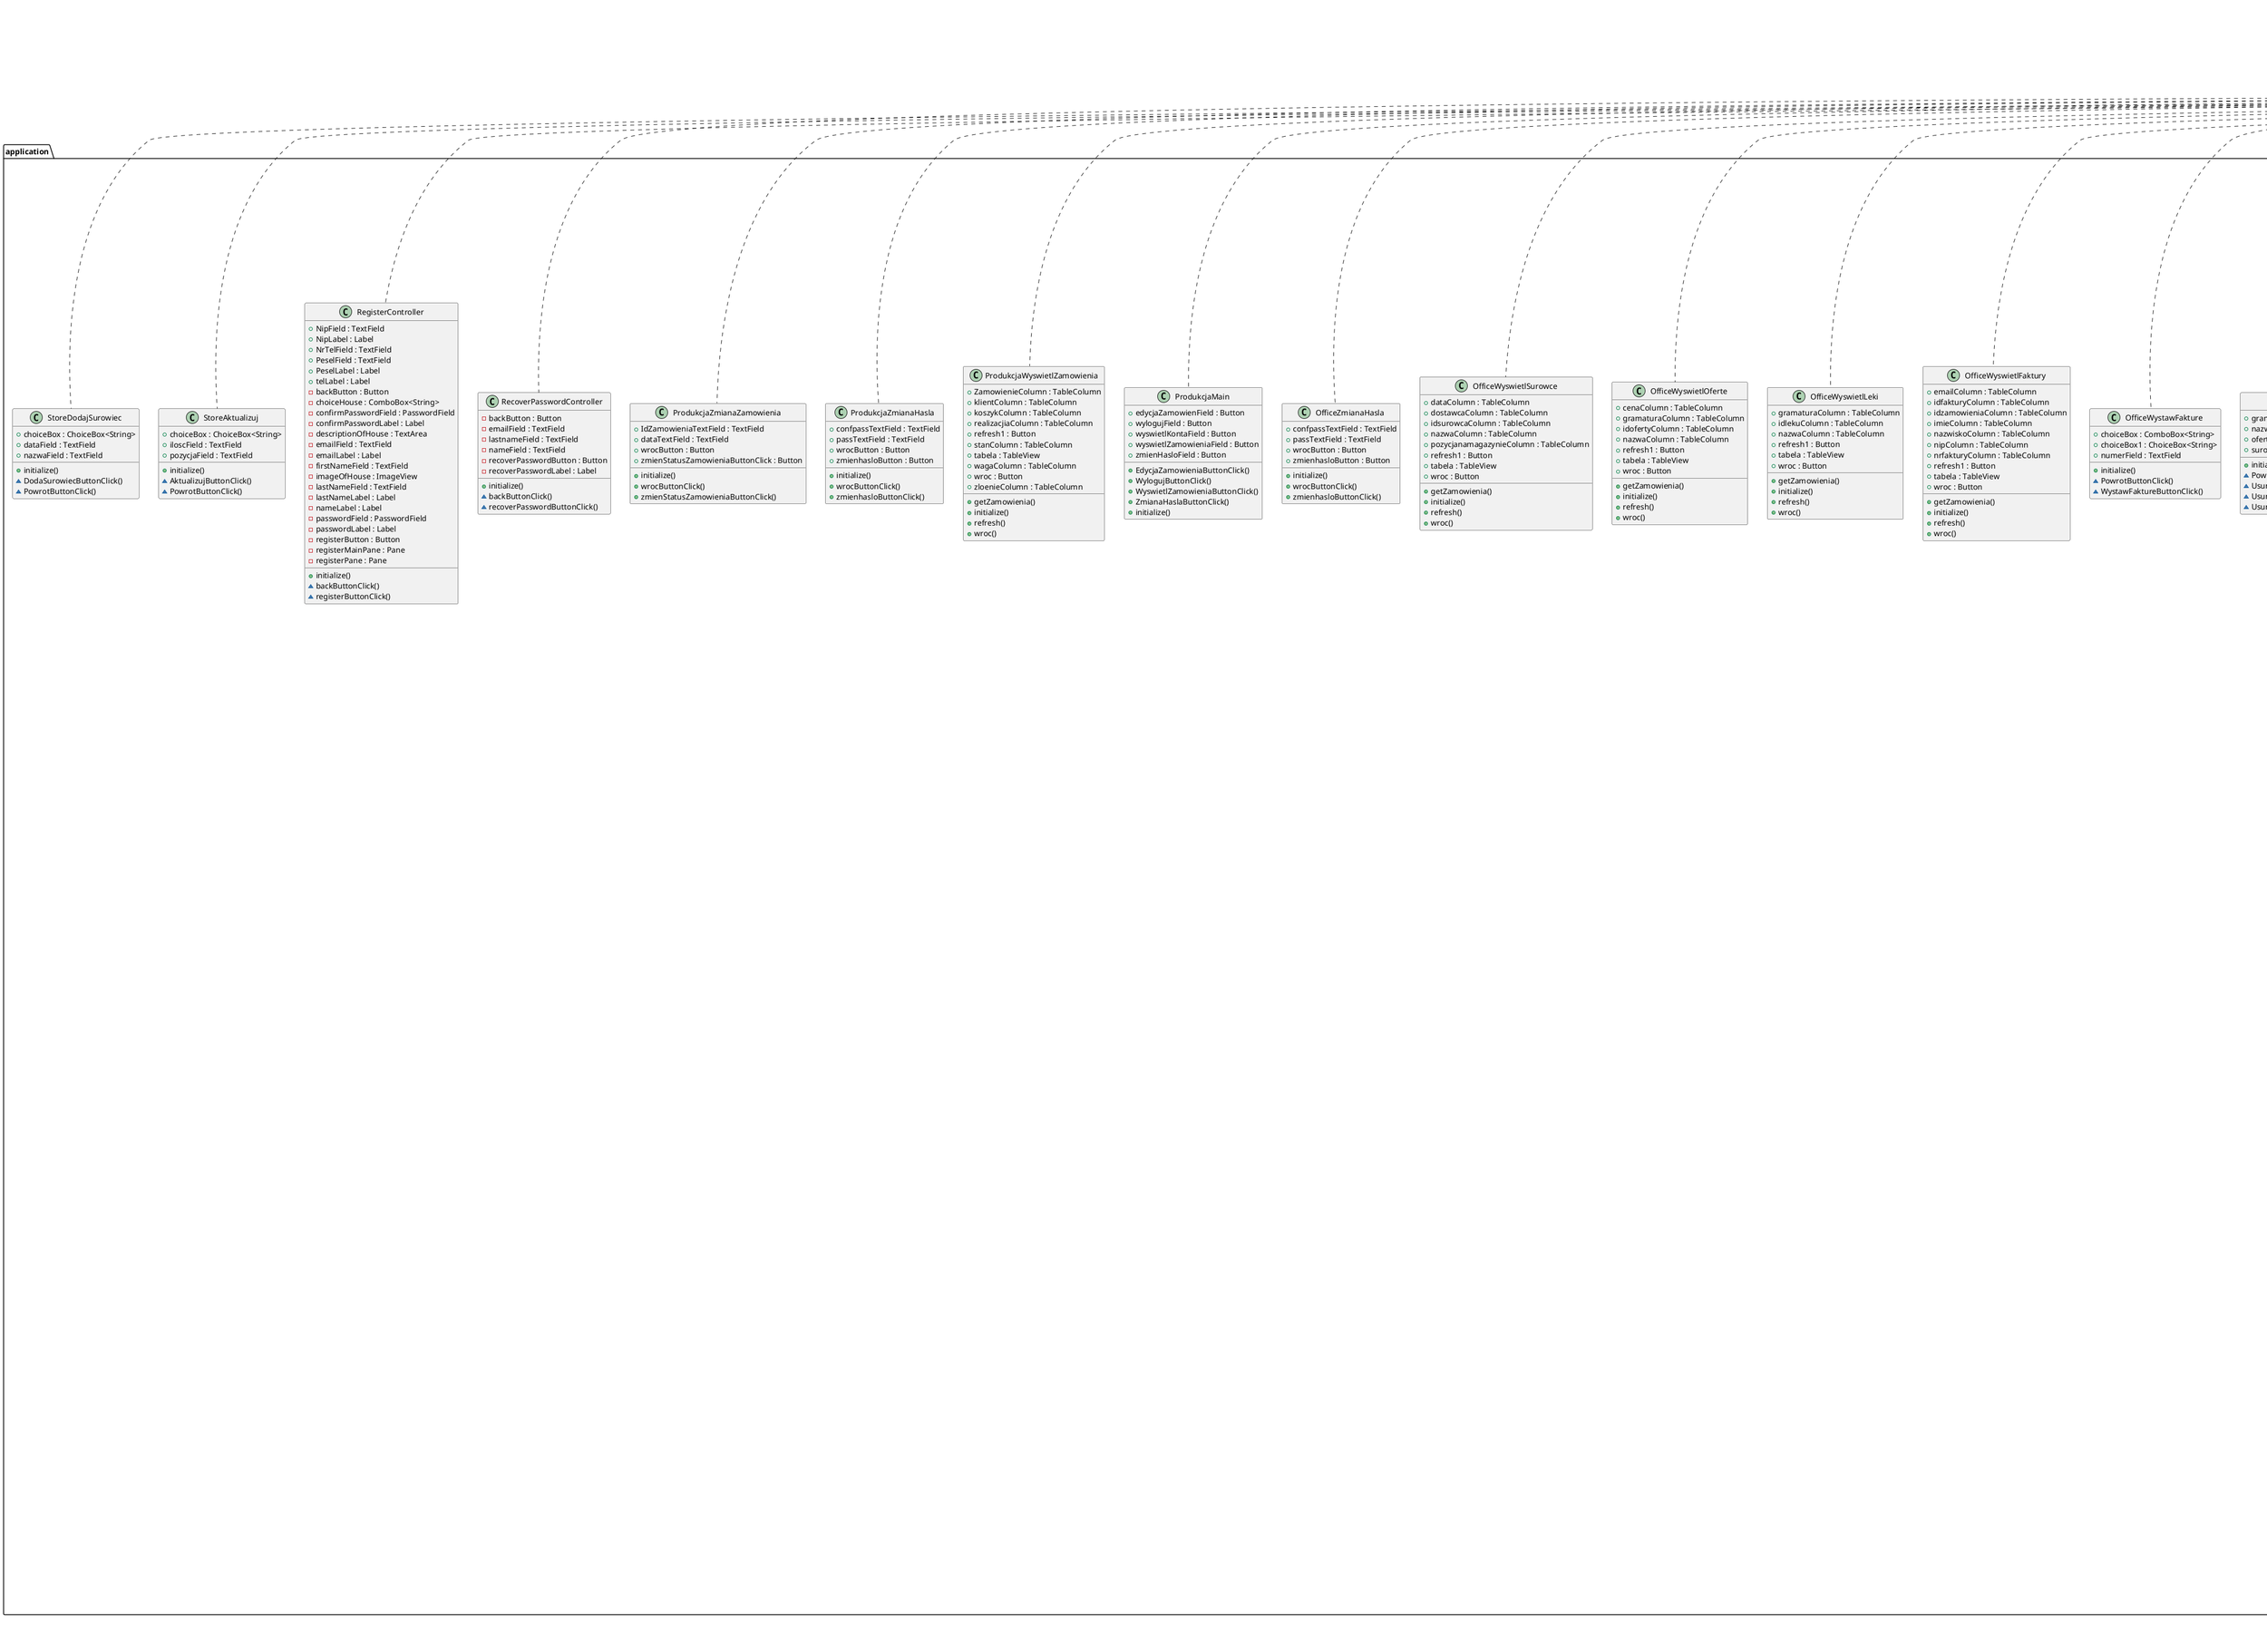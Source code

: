 @startuml

title __APPLICATION's Class Diagram__\n

  namespace application {
    class application.AdminAnulujZamowienia {
        + textField : TextField
        + usunButton : Button
        + wrocButton : Button
        + initialize()
        + usunButtonClick()
        + wrocButtonClick()
    }
  }
  

  namespace application {
    class application.AdminDodajDostawce {
        + adressTextField : TextField
        + countryTextField : TextField
        + dodajButton : Button
        + nameTextField : TextField
        + nipTextField : TextField
        + wrocButton : Button
        + dodajButtonClick()
        + initialize()
        + wrocButtonClick()
    }
  }
  

  namespace application {
    class application.AdminDodajPracownika {
        + dodajButton : Button
        + emailTextField : TextField
        + hasloTextField : TextField
        + nameTextField : TextField
        + nazwiskoTextField : TextField
        + numerTextField : TextField
        + peselTextField : TextField
        + stanowiskoTextField : TextField
        + wrocButton : Button
        + wynagrodzenieTextField : TextField
        + dodajButtonClick()
        + initialize()
        + wrocButtonClick()
    }
  }
  

  namespace application {
    class application.AdminMain {
        + anulujZamowieniaField : Button
        + dodajDostawceField : Button
        + dodajPracownikaField : Button
        + edycjaZamowienField : Button
        + odblokujKontoField : Button
        + szczegolyZamowienia : Button
        + usunDostawceField : Button
        + usunPracownikaField : Button
        + wylogujField : Button
        + wyswietlDostawcowField : Button
        + wyswietlKlientowButton : Button
        + wyswietlKontaField : Button
        + wyswietlLabel : Label
        + wyswietlPracownikowField : Button
        + wyswietlZamowieniaField : Button
        + zablokujKontoField : Button
        + zmianaWyplatyField : Button
        + zmienHasloField : Button
        + AnulujZamowieniaButtonClick()
        + DodajDostawceClick()
        + DodajPracownikaButtonClick()
        + EdycjaZamowieniaButtonClick()
        + OdblokujKontaButtonClick()
        + UsunDostawceButtonClick()
        + UsunPracownikaClick()
        + WylogujButtonClick()
        + WyswietlDostawceButtonClick()
        + WyswietlPracownikaButtonClick()
        + WyswietlZamowieniaButtonClick()
        + ZablokujKontaButtonClick()
        + ZmianaHaslaButtonClick()
        + ZmianaWyplatyPracownikaButtonClick()
        + initialize()
        + szczegolyZamowieniaClick()
        + wyswietlKlientowButtonClick()
        ~ WyswietlKontaButtonClick()
    }
  }
  

  namespace application {
    class application.AdminSzczegolyZamowienia {
        + ZamowienieColumn : TableColumn
        + buttonZatwierdz : Button
        + columnGramatura : TableColumn
        + columnIlosc : TableColumn
        + columnKoszt : TableColumn
        + columnNazwa : TableColumn
        + idzamowieniaField : TextField
        + klientColumn : TableColumn
        + realizacjiaColumn : TableColumn
        + stanColumn : TableColumn
        + tabela : TableView
        + wagaColumn : TableColumn
        + wroc : Button
        + zloenieColumn : TableColumn
        + buttonZatwierdzClick()
        + getZamowienie()
        + initialize()
        + wroc()
    }
  }
  

  namespace application {
    class application.AdminUsunDostawce {
        + textField : TextField
        + usunButton : Button
        + wrocButton : Button
        + initialize()
        + usunButtonClick()
        + wrocButtonClick()
    }
  }
  

  namespace application {
    class application.AdminUsunPracownika {
        + textField : TextField
        + usunButton : Button
        + wrocButton : Button
        + initialize()
        + usunButtonClick()
        + wrocButtonClick()
    }
  }
  

  namespace application {
    class application.AdminWyswietlDostawce {
        + CountyColumn : TableColumn
        + NipColumn : TableColumn
        + adresColumn : TableColumn
        + idColumn : TableColumn
        + nameColumn : TableColumn
        + refresh : Button
        + tabela : TableView
        + wroc : Button
        + getDostawca()
        + initialize()
        + refresh()
        + wroc()
    }
  }
  

  namespace application {
    class application.AdminWyswietlKlientow {
        + idColumn : TableColumn
        + idosobyColumn : TableColumn
        + imieColumn : TableColumn
        + mailColumn : TableColumn
        + nazwiskoColumn : TableColumn
        + nipColumn : TableColumn
        + refresh : Button
        + tabela : TableView
        + telefonColumn : TableColumn
        + wroc : Button
        + getKlienci()
        + initialize()
        + refresh()
        + wroc()
    }
  }
  

  namespace application {
    class application.AdminWyswietlKonta {
        + TextField : Label
        + hasloColumn : TableColumn<OsobaFX, String>
        + idColumn : TableColumn<OsobaFX, String>
        + lastnameColumn : TableColumn<OsobaFX, String>
        + mailColumn : TableColumn<OsobaFX, String>
        + nameColumn : TableColumn<OsobaFX, String>
        + peselColumn : TableColumn<OsobaFX, String>
        + refresh : Button
        + statusColumn : TableColumn<OsobaFX, String>
        + tabela : TableView<OsobaFX>
        + telColumn : TableColumn<OsobaFX, String>
        + wroc : Button
        + getKonta()
        + initialize()
        + refresh()
        + wroc()
    }
  }
  

  namespace application {
    class application.AdminWyswietlPracownikow {
        + imieColumn : TableColumn
        + nazwiskoColumn : TableColumn
        + osobaColumn : TableColumn
        + pieniazkiColumn : TableColumn
        + pracownikColumn : TableColumn
        + refresh : Button
        + stanowiskoColumn : TableColumn
        + tabela : TableView
        + wroc : Button
        + getPracownika()
        + initialize()
        + refresh()
        + wroc()
    }
  }
  

  namespace application {
    class application.AdminWyswietlZamowienia {
        + ZamowienieColumn : TableColumn
        + klientColumn : TableColumn
        + koszykColumn : TableColumn
        + realizacjiaColumn : TableColumn
        + refresh1 : Button
        + stanColumn : TableColumn
        + tabela : TableView
        + wagaColumn : TableColumn
        + wroc : Button
        + zloenieColumn : TableColumn
        + getZamowienia()
        + initialize()
        + refresh()
        + wroc()
    }
  }
  

  namespace application {
    class application.AdminZablokujOdblokuj {
        + ZablokujButton : Button
        + odblokujButton : Button
        + textField : TextField
        + wrocButton : Button
        + initialize()
        + odblokuj()
        + wrocButtonClick()
        + zablokujButtonClick()
    }
  }
  

  namespace application {
    class application.AdminZmianaHasla {
        + confpassTextField : TextField
        + passTextField : TextField
        + wrocButton : Button
        + zmienhasloButton : Button
        + initialize()
        + wrocButtonClick()
        + zmienhasloButtonClick()
    }
  }
  

  namespace application {
    class application.AdminZmianaZamowienia {
        + IdZamowieniaTextField : TextField
        + dataTextField : TextField
        + wrocButton : Button
        + zmienDateRealizacjiZamowieniaButtonClick : Button
        + initialize()
        + wrocButtonClick()
        + zmienDateRealizacjiZamowieniaButtonClick()
    }
  }
  

  namespace application {
    class application.AdminZmienWyplate {
        + IdPracownikaTextField : TextField
        + confkwotaTextField : TextField
        + kwotaTextField : TextField
        + wrocButton : Button
        + zmienWyplateButton : Button
        + initialize()
        + wrocButtonClick()
        + zmienWyplateButtonClick()
    }
  }
  

  namespace application {
    class application.DostawaFX {
        ~ data_dostawy : String
        ~ id_dostawcy : String
        ~ id_dostawy : String
        ~ id_surowca : String
        ~ ilosc : String
        ~ nazwadostawcy : String
        ~ nazwasurowca : String
        ~ nr_serii : String
        + DostawaFX()
        + DostawaFX()
        + getData_dostawy()
        + getId_dostawcy()
        + getId_dostawy()
        + getId_surowca()
        + getIlosc()
        + getNazwadostawcy()
        + getNazwasurowca()
        + getNr_serii()
        + setData_dostawy()
        + setId_dostawcy()
        + setId_dostawy()
        + setId_surowca()
        + setIlosc()
        + setNazwadostawcy()
        + setNazwasurowca()
        + setNr_serii()
        + toString()
    }
  }
  

  namespace application {
    class application.DostawcaFX {
        ~ adres : String
        ~ id_dostawcy : String
        ~ kraj : String
        ~ nazwa : String
        ~ nip : String
        + DostawcaFX()
        + getAdres()
        + getId_dostawcy()
        + getKraj()
        + getNazwa()
        + getNip()
        + setAdres()
        + setId_dostawcy()
        + setKraj()
        + setNazwa()
        + setNip()
    }
  }
  

  namespace application {
    class application.FakturaFX {
        # id_faktury : String
        # nr_faktury : String
        + FakturaFX()
        + FakturaFX()
        + getId_faktury()
        + getNr_faktury()
        + setId_faktury()
        + setNr_faktury()
    }
  }
  

  namespace application {
    class application.FakturaKlientFX {
        ~ email : String
        ~ id_zamowienia : String
        ~ imie : String
        ~ nazwisko : String
        ~ nip : String
        + FakturaKlientFX()
        + FakturaKlientFX()
        + getEmail()
        + getId_zamowienia()
        + getImie()
        + getNazwisko()
        + getNip()
        + setEmail()
        + setId_zamowienia()
        + setImie()
        + setNazwisko()
        + setNip()
        + toString()
    }
  }
  

  namespace application {
    class application.KlientDodajZamowienie {
        - buttonAnuluj : Button
        - buttonPokazKoszyk : Button
        - buttonPotwierdz : Button
        - columnIdKlienta : TableColumn<KoszykFx, String>
        - columnIdKoszyka : TableColumn<KoszykFx, String>
        - columnIdOferty : TableColumn<KoszykFx, String>
        - columnIlosc : TableColumn<KoszykFx, String>
        - columnKoszt : TableColumn<KoszykFx, String>
        - tableKoszyk : TableView<KoszykFx>
        + getKoszyk()
        + initialize()
        ~ buttonPokazKoszykClick()
        ~ buttonPotwierdzClick()
        ~ buttoneAnulujClick()
    }
  }
  

  namespace application {
    class application.KlientFX {
        ~ email : String
        ~ idklienta : String
        ~ idosoby : String
        ~ imie : String
        ~ nazwisko : String
        ~ nip : String
        ~ telefon : String
        + KlientFX()
        + getEmail()
        + getIdklienta()
        + getIdosoby()
        + getImie()
        + getNazwisko()
        + getNip()
        + getTelefon()
    }
  }
  

  namespace application {
    class application.KlientMain {
        + ZamowienieColumn : TableColumn
        + buttonLek : Button
        + buttonOferty : Button
        + buttonZamowienie : Button
        + columnGramatura : TableColumn
        + columnIlosc : TableColumn
        + columnKoszt : TableColumn
        + columnNazwa : TableColumn
        + columnNazwaOf : TableColumn<OfertyFX, String>
        + idlekuField : TextField
        + idzamowieniaField : TextField
        + klientColumn : TableColumn
        + realizacjiaColumn : TableColumn
        + stanColumn : TableColumn
        + tabela : TableView
        + tableCena : TableColumn<OfertyFX, String>
        + tableDataR : TableColumn<ZamowieniaKlientaFx, String>
        + tableDataZ : TableColumn<ZamowieniaKlientaFx, String>
        + tableGramatura : TableColumn<LekFx, String>
        + tableIdKlienta : TableColumn<ZamowieniaKlientaFx, String>
        + tableIdKoszyka : TableColumn<ZamowieniaKlientaFx, String>
        + tableIdLek : TableColumn<LekFx, String>
        + tableIdLeku : TableColumn<OfertyFX, String>
        + tableIdOferty : TableColumn<OfertyFX, String>
        + tableIdZamowienia : TableColumn<ZamowieniaKlientaFx, String>
        + tableLek : TableView<LekFx>
        + tableNazwa : TableColumn<LekFx, String>
        + tableOferty : TableView<OfertyFX>
        + tableStan : TableColumn<ZamowieniaKlientaFx, String>
        + tableWaga : TableColumn<ZamowieniaKlientaFx, String>
        + tableZamowienie : TableView<ZamowieniaKlientaFx>
        + wagaColumn : TableColumn
        + zloenieColumn : TableColumn
        ~ buttonDodaj : Button
        ~ buttonLoggout : Button
        ~ buttonZatwierdz : Button
        ~ koszykIdOfertyField : TextField
        ~ koszykIloscField : TextField
        - buttonConfirmPassword : Button
        - changePasswordField : TextField
        + buttonZatwierdzClick()
        + getLek()
        + getOferty()
        + getZamowienia()
        + getZamowienie()
        + initialize()
        ~ buttonDodajClick()
        ~ buttonLekClick()
        ~ buttonLoggoutClick()
        ~ buttonOfertyCllick()
        ~ buttonZamowienieClick()
        ~ changePasswordClick()
    }
  }
  

  namespace application {
    class application.KoszykFx {
        - idklienta : String
        - idkoszyka : String
        - idoferty : String
        - ilosc : String
        - koszt : String
        + KoszykFx()
        + getIdklienta()
        + getIdkoszyka()
        + getIdoferty()
        + getIlosc()
        + getKoszt()
    }
  }
  

  namespace application {
    class application.LekFX1 {
        ~ gramatura : String
        ~ id_leku : String
        ~ nazwa : String
        + LekFX1()
        + LekFX1()
        + getGramatura()
        + getId_leku()
        + getNazwa()
        + setGramatura()
        + setId_leku()
        + setNazwa()
        + toString()
    }
  }
  

  namespace application {
    class application.LekFx {
        - gramatura : String
        - idleku : String
        - nazwa : String
        + LekFx()
        + getGramatura()
        + getIdleku()
        + getNazwa()
    }
  }
  

  namespace application {
    class application.LoginController {
        - emailField : TextField
        - loginButton : Button
        - passwordField : PasswordField
        - registerHyperlink : Hyperlink
        + initialize()
        + recoveryHyperlinkClick()
        ~ loginButtonClick()
        ~ registerHyperlinkClick()
    }
  }
  

  namespace application {
    class application.MagazynFX {
        ~ data : String
        ~ id_surowca : String
        ~ ilosc : String
        ~ nazwa : String
        ~ pozycja_na_magazynie : String
        + MagazynFX()
        + getData()
        + getId_surowca()
        + getIlosc()
        + getNazwa()
        + getPozycja_na_magazynie()
        + setData()
        + setId_surowca()
        + setIlosc()
        + setNazwa()
        + setPozycja_na_magazynie()
        + toString()
    }
  }
  

  namespace application {
    class application.MainApp {
        {static} + client : ChatClient
        {static} + uzytkownik : Uzytkownik
        {static} + main()
        + start()
    }
  }
  

  namespace application {
    class application.OfertaFX {
        ~ cena : String
        ~ gramatura : String
        ~ id_oferty : String
        ~ nazwa : String
        + OfertaFX()
        + OfertaFX()
        + getCena()
        + getGramatura()
        + getId_oferty()
        + getNazwa()
        + setCena()
        + setGramatura()
        + setId_oferty()
        + setNazwa()
        + toString()
    }
  }
  

  namespace application {
    class application.OfertyFX {
        - cena : String
        - idleku : String
        - idoferty : String
        - nazwa : String
        + OfertyFX()
        + getCena()
        + getIdleku()
        + getIdoferty()
        + getNazwa()
    }
  }
  

  namespace application {
    class application.OfficeDodajLek {
        + gramaturaField : TextField
        + nazwaField : TextField
        + initialize()
        ~ DodajLekButtonClick()
        ~ PowrotButtonClick()
    }
  }
  

  namespace application {
    class application.OfficeDodajOferte {
        + cenaField : TextField
        + choiceBox : ComboBox<String>
        + choiceBox1 : ChoiceBox<String>
        + initialize()
        ~ DodaOferteButtonClick()
        ~ PowrotButtonClick()
    }
  }
  

  namespace application {
    class application.OfficeDodajSurowiec {
        + choiceBox : ChoiceBox<String>
        + dataField : TextField
        + nazwaField : TextField
        + initialize()
        ~ DodaSurowiecButtonClick()
        ~ PowrotButtonClick()
    }
  }
  

  namespace application {
    class application.OfficeMain {
        + initialize()
        ~ DodajLekButtonClick()
        ~ DodajOferteButtonClick()
        ~ DodajSurowiecButtonClick()
        ~ UsunLekButtonClick()
        ~ UsunOferteButtonClick()
        ~ UsunSurowiecButtonClick()
        ~ WylogujOfficeButtonClick()
        ~ WystawFaktureButtonClick()
        ~ WyswietlFakturyButtonClick()
        ~ WyswietlLekiButtonClick()
        ~ WyswietlOfertyButtonClick()
        ~ WyswietlSurowceButtonClick()
        ~ ZmienHasloOfficeButtonClick()
    }
  }
  

  namespace application {
    class application.OfficeUsun {
        + gramaturaBox : ChoiceBox<String>
        + nazwaBox : ComboBox<String>
        + ofertaBox : ChoiceBox<String>
        + surowiecBox : ChoiceBox<String>
        + initialize()
        ~ PowrotButtonClick()
        ~ UsunLekButtonClick()
        ~ UsunOferteButtonClick()
        ~ UsunSurowiecButtonClick()
    }
  }
  

  namespace application {
    class application.OfficeWystawFakture {
        + choiceBox : ComboBox<String>
        + choiceBox1 : ChoiceBox<String>
        + numerField : TextField
        + initialize()
        ~ PowrotButtonClick()
        ~ WystawFaktureButtonClick()
    }
  }
  

  namespace application {
    class application.OfficeWyswietlFaktury {
        + emailColumn : TableColumn
        + idfakturyColumn : TableColumn
        + idzamowieniaColumn : TableColumn
        + imieColumn : TableColumn
        + nazwiskoColumn : TableColumn
        + nipColumn : TableColumn
        + nrfakturyColumn : TableColumn
        + refresh1 : Button
        + tabela : TableView
        + wroc : Button
        + getZamowienia()
        + initialize()
        + refresh()
        + wroc()
    }
  }
  

  namespace application {
    class application.OfficeWyswietlLeki {
        + gramaturaColumn : TableColumn
        + idlekuColumn : TableColumn
        + nazwaColumn : TableColumn
        + refresh1 : Button
        + tabela : TableView
        + wroc : Button
        + getZamowienia()
        + initialize()
        + refresh()
        + wroc()
    }
  }
  

  namespace application {
    class application.OfficeWyswietlOferte {
        + cenaColumn : TableColumn
        + gramaturaColumn : TableColumn
        + idofertyColumn : TableColumn
        + nazwaColumn : TableColumn
        + refresh1 : Button
        + tabela : TableView
        + wroc : Button
        + getZamowienia()
        + initialize()
        + refresh()
        + wroc()
    }
  }
  

  namespace application {
    class application.OfficeWyswietlSurowce {
        + dataColumn : TableColumn
        + dostawcaColumn : TableColumn
        + idsurowcaColumn : TableColumn
        + nazwaColumn : TableColumn
        + pozycjanamagazynieColumn : TableColumn
        + refresh1 : Button
        + tabela : TableView
        + wroc : Button
        + getZamowienia()
        + initialize()
        + refresh()
        + wroc()
    }
  }
  

  namespace application {
    class application.OfficeZmianaHasla {
        + confpassTextField : TextField
        + passTextField : TextField
        + wrocButton : Button
        + zmienhasloButton : Button
        + initialize()
        + wrocButtonClick()
        + zmienhasloButtonClick()
    }
  }
  

  namespace application {
    class application.OsobaFX {
        - e_mail : String
        - haslo : String
        - id_osoby : String
        - imie : String
        - nazwisko : String
        - nr_tel : String
        - pesel : String
        - status_konta : String
        + OsobaFX()
        + getE_mail()
        + getHaslo()
        + getId_osoby()
        + getImie()
        + getNazwisko()
        + getNr_tel()
        + getPesel()
        + getStatus_konta()
        + setE_mail()
        + setHaslo()
        + setId_osoby()
        + setImie()
        + setNazwisko()
        + setNr_tel()
        + setPesel()
        + setStatus_konta()
    }
  }
  

  namespace application {
    class application.PracownikFX {
        - idosoby : String
        - idpracownika : String
        - imie : String
        - nazwisko : String
        - stanowisko : String
        - wynagrodzenie : String
        + PracownikFX()
        + getIdosoby()
        + getIdpracownika()
        + getImie()
        + getNazwisko()
        + getStanowisko()
        + getWynagrodzenie()
        + setIdosoby()
        + setIdpracownika()
        + setStanowisko()
        + setWynagrodzenie()
    }
  }
  

  namespace application {
    class application.ProdukcjaMain {
        + edycjaZamowienField : Button
        + wylogujField : Button
        + wyswietlKontaField : Button
        + wyswietlZamowieniaField : Button
        + zmienHasloField : Button
        + EdycjaZamowieniaButtonClick()
        + WylogujButtonClick()
        + WyswietlZamowieniaButtonClick()
        + ZmianaHaslaButtonClick()
        + initialize()
    }
  }
  

  namespace application {
    class application.ProdukcjaWyswietlZamowienia {
        + ZamowienieColumn : TableColumn
        + klientColumn : TableColumn
        + koszykColumn : TableColumn
        + realizacjiaColumn : TableColumn
        + refresh1 : Button
        + stanColumn : TableColumn
        + tabela : TableView
        + wagaColumn : TableColumn
        + wroc : Button
        + zloenieColumn : TableColumn
        + getZamowienia()
        + initialize()
        + refresh()
        + wroc()
    }
  }
  

  namespace application {
    class application.ProdukcjaZmianaHasla {
        + confpassTextField : TextField
        + passTextField : TextField
        + wrocButton : Button
        + zmienhasloButton : Button
        + initialize()
        + wrocButtonClick()
        + zmienhasloButtonClick()
    }
  }
  

  namespace application {
    class application.ProdukcjaZmianaZamowienia {
        + IdZamowieniaTextField : TextField
        + dataTextField : TextField
        + wrocButton : Button
        + zmienStatusZamowieniaButtonClick : Button
        + initialize()
        + wrocButtonClick()
        + zmienStatusZamowieniaButtonClick()
    }
  }
  

  namespace application {
    class application.RecoverPasswordController {
        - backButton : Button
        - emailField : TextField
        - lastnameField : TextField
        - nameField : TextField
        - recoverPasswordButton : Button
        - recoverPasswordLabel : Label
        + initialize()
        ~ backButtonClick()
        ~ recoverPasswordButtonClick()
    }
  }
  

  namespace application {
    class application.RegisterController {
        + NipField : TextField
        + NipLabel : Label
        + NrTelField : TextField
        + PeselField : TextField
        + PeselLabel : Label
        + telLabel : Label
        - backButton : Button
        - choiceHouse : ComboBox<String>
        - confirmPasswordField : PasswordField
        - confirmPasswordLabel : Label
        - descriptionOfHouse : TextArea
        - emailField : TextField
        - emailLabel : Label
        - firstNameField : TextField
        - imageOfHouse : ImageView
        - lastNameField : TextField
        - lastNameLabel : Label
        - nameLabel : Label
        - passwordField : PasswordField
        - passwordLabel : Label
        - registerButton : Button
        - registerMainPane : Pane
        - registerPane : Pane
        + initialize()
        ~ backButtonClick()
        ~ registerButtonClick()
    }
  }
  

  namespace application {
    class application.ScreenController {
        - button : Button
        - hyperlink : Hyperlink
        + ScreenController()
        + ScreenController()
        + switchScene()
    }
  }
  

  namespace application {
    class application.StoreAktualizuj {
        + choiceBox : ChoiceBox<String>
        + iloscField : TextField
        + pozycjaField : TextField
        + initialize()
        ~ AktualizujButtonClick()
        ~ PowrotButtonClick()
    }
  }
  

  namespace application {
    class application.StoreDodajSurowiec {
        + choiceBox : ChoiceBox<String>
        + dataField : TextField
        + nazwaField : TextField
        + initialize()
        ~ DodaSurowiecButtonClick()
        ~ PowrotButtonClick()
    }
  }
  

  namespace application {
    class application.StoreMain {
        + wyswietlanie : Label
        + initialize()
        ~ AktualizujsurowiecButtonClick()
        ~ DodajDostaweButtonClick()
        ~ DodajSurowiecButtonClick()
        ~ WylogujOfficeButtonClick()
        ~ WyswietlDostawyButtonClick()
        ~ WyswietlMagazynButtonClick()
        ~ WyswietlSurowceButtonClick()
        ~ ZmienHasloOfficeButtonClick()
    }
  }
  

  namespace application {
    class application.StoreNowaDostawa {
        + choiceBox : ChoiceBox<String>
        + choiceBox1 : ChoiceBox<String>
        + dataField : TextField
        + iloscField : TextField
        + nrseriiField : TextField
        + pozycjaField : TextField
        + initialize()
        ~ DodajDostaweButtonClick()
        ~ PowrotButtonClick()
    }
  }
  

  namespace application {
    class application.StoreWyswietlDostawy {
        + dataColumn : TableColumn
        + iddostawcyColumnn : TableColumn
        + iddostawyColumn : TableColumn
        + idsurowcaColumn : TableColumn
        + iloscColumn : TableColumn
        + nazwadostawcyColumnn : TableColumn
        + nazwasurowcaColumn : TableColumn
        + nrseriiColumnn : TableColumn
        + refresh1 : Button
        + tabela : TableView
        + wroc : Button
        + getZamowienia()
        + initialize()
        + refresh()
        + wroc()
    }
  }
  

  namespace application {
    class application.StoreWyswietlMagazyn {
        + dataColumn : TableColumn
        + idsurowcaColumn : TableColumn
        + iloscColumn : TableColumn
        + nazwaColumn : TableColumn
        + pozycjaColumn : TableColumn
        + refresh1 : Button
        + tabela : TableView
        + wroc : Button
        + getZamowienia()
        + initialize()
        + refresh()
        + wroc()
    }
  }
  

  namespace application {
    class application.StoreWyswietlSurowce {
        + dataColumn : TableColumn
        + dostawcaColumn : TableColumn
        + idsurowcaColumn : TableColumn
        + nazwaColumn : TableColumn
        + pozycjanamagazynieColumn : TableColumn
        + refresh1 : Button
        + tabela : TableView
        + wroc : Button
        + getZamowienia()
        + initialize()
        + refresh()
        + wroc()
    }
  }
  

  namespace application {
    class application.StoreZmianaHasla {
        + confpassTextField : TextField
        + passTextField : TextField
        + wrocButton : Button
        + zmienhasloButton : Button
        + initialize()
        + wrocButtonClick()
        + zmienhasloButtonClick()
    }
  }
  

  namespace application {
    class application.SurowiecFX {
        ~ data_przydatnosci : String
        ~ dostawca : String
        ~ id_surowca : String
        ~ nazwa : String
        ~ pozycja_na_magazynie : String
        + SurowiecFX()
        + SurowiecFX()
        + getData_przydatnosci()
        + getDostawca()
        + getId_surowca()
        + getNazwa()
        + getPozycja_na_magazynie()
        + setData_przydatnosci()
        + setDostawca()
        + setId_surowca()
        + setNazwa()
        + setPozycja_na_magazynie()
        + toString()
    }
  }
  

  namespace application {
    class application.SzczegolyZamowieniaFX {
        - datar : String
        - dataz : String
        - gramatura : String
        - idklienta : String
        - idzamowienia : String
        - ilosc : String
        - koszt : String
        - nazwa : String
        - stan : String
        - waga : String
        + SzczegolyZamowieniaFX()
        + getDatar()
        + getDataz()
        + getGramatura()
        + getIdklienta()
        + getIdzamowienia()
        + getIlosc()
        + getKoszt()
        + getNazwa()
        + getStan()
        + getWaga()
    }
  }
  

  namespace application {
    class application.ZamowieniaKlientaFx {
        - datar : String
        - dataz : String
        - idklienta : String
        - idkoszyka : String
        - idzamowienia : String
        - stan : String
        - waga : String
        + ZamowieniaKlientaFx()
        + getDatar()
        + getDataz()
        + getIdklienta()
        + getIdkoszyka()
        + getIdzamowienia()
        + getStan()
        + getWaga()
    }
  }
  

  namespace application {
    class application.ZamowienieFX {
        - data_realizacji : String
        - data_zlozenia : String
        - id_klienta : String
        - id_koszyka : String
        - id_zamowienia : String
        - stan : String
        - waga : String
        + ZamowienieFX()
        + getData_realizacji()
        + getData_zlozenia()
        + getId_klienta()
        + getId_koszyka()
        + getId_zamowienia()
        + getStan()
        + getWaga()
        + setData_realizacji()
        + setData_zlozenia()
        + setId_klienta()
        + setId_koszyka()
        + setId_zamowienia()
        + setStan()
        + setWaga()
    }
  }
  

  application.AdminAnulujZamowienia .up.|> javafx.fxml.Initializable
  application.AdminDodajDostawce .up.|> javafx.fxml.Initializable
  application.AdminDodajPracownika .up.|> javafx.fxml.Initializable
  application.AdminMain .up.|> javafx.fxml.Initializable
  application.AdminSzczegolyZamowienia .up.|> javafx.fxml.Initializable
  application.AdminUsunDostawce .up.|> javafx.fxml.Initializable
  application.AdminUsunPracownika .up.|> javafx.fxml.Initializable
  application.AdminWyswietlDostawce .up.|> javafx.fxml.Initializable
  application.AdminWyswietlKlientow .up.|> javafx.fxml.Initializable
  application.AdminWyswietlKonta .up.|> javafx.fxml.Initializable
  application.AdminWyswietlPracownikow .up.|> javafx.fxml.Initializable
  application.AdminWyswietlZamowienia .up.|> javafx.fxml.Initializable
  application.AdminZablokujOdblokuj .up.|> javafx.fxml.Initializable
  application.AdminZmianaHasla .up.|> javafx.fxml.Initializable
  application.AdminZmianaZamowienia .up.|> javafx.fxml.Initializable
  application.AdminZmienWyplate .up.|> javafx.fxml.Initializable
  application.FakturaKlientFX -up-|> application.FakturaFX
  application.KlientDodajZamowienie .up.|> javafx.fxml.Initializable
  application.KlientMain .up.|> javafx.fxml.Initializable
  application.LoginController .up.|> javafx.fxml.Initializable
  application.MainApp -up-|> javafx.application.Application
  application.OfficeDodajLek .up.|> javafx.fxml.Initializable
  application.OfficeDodajOferte .up.|> javafx.fxml.Initializable
  application.OfficeDodajSurowiec .up.|> javafx.fxml.Initializable
  application.OfficeMain .up.|> javafx.fxml.Initializable
  application.OfficeUsun .up.|> javafx.fxml.Initializable
  application.OfficeWystawFakture .up.|> javafx.fxml.Initializable
  application.OfficeWyswietlFaktury .up.|> javafx.fxml.Initializable
  application.OfficeWyswietlLeki .up.|> javafx.fxml.Initializable
  application.OfficeWyswietlOferte .up.|> javafx.fxml.Initializable
  application.OfficeWyswietlSurowce .up.|> javafx.fxml.Initializable
  application.OfficeZmianaHasla .up.|> javafx.fxml.Initializable
  application.ProdukcjaMain .up.|> javafx.fxml.Initializable
  application.ProdukcjaWyswietlZamowienia .up.|> javafx.fxml.Initializable
  application.ProdukcjaZmianaHasla .up.|> javafx.fxml.Initializable
  application.ProdukcjaZmianaZamowienia .up.|> javafx.fxml.Initializable
  application.RecoverPasswordController .up.|> javafx.fxml.Initializable
  application.RegisterController .up.|> javafx.fxml.Initializable
  application.StoreAktualizuj .up.|> javafx.fxml.Initializable
  application.StoreDodajSurowiec .up.|> javafx.fxml.Initializable
  application.StoreMain .up.|> javafx.fxml.Initializable
  application.StoreNowaDostawa .up.|> javafx.fxml.Initializable
  application.StoreWyswietlDostawy .up.|> javafx.fxml.Initializable
  application.StoreWyswietlMagazyn .up.|> javafx.fxml.Initializable
  application.StoreWyswietlSurowce .up.|> javafx.fxml.Initializable
  application.StoreZmianaHasla .up.|> javafx.fxml.Initializable


right footer


PlantUML diagram generated by SketchIt! (https://bitbucket.org/pmesmeur/sketch.it)
For more information about this tool, please contact philippe.mesmeur@gmail.com
endfooter

@enduml
